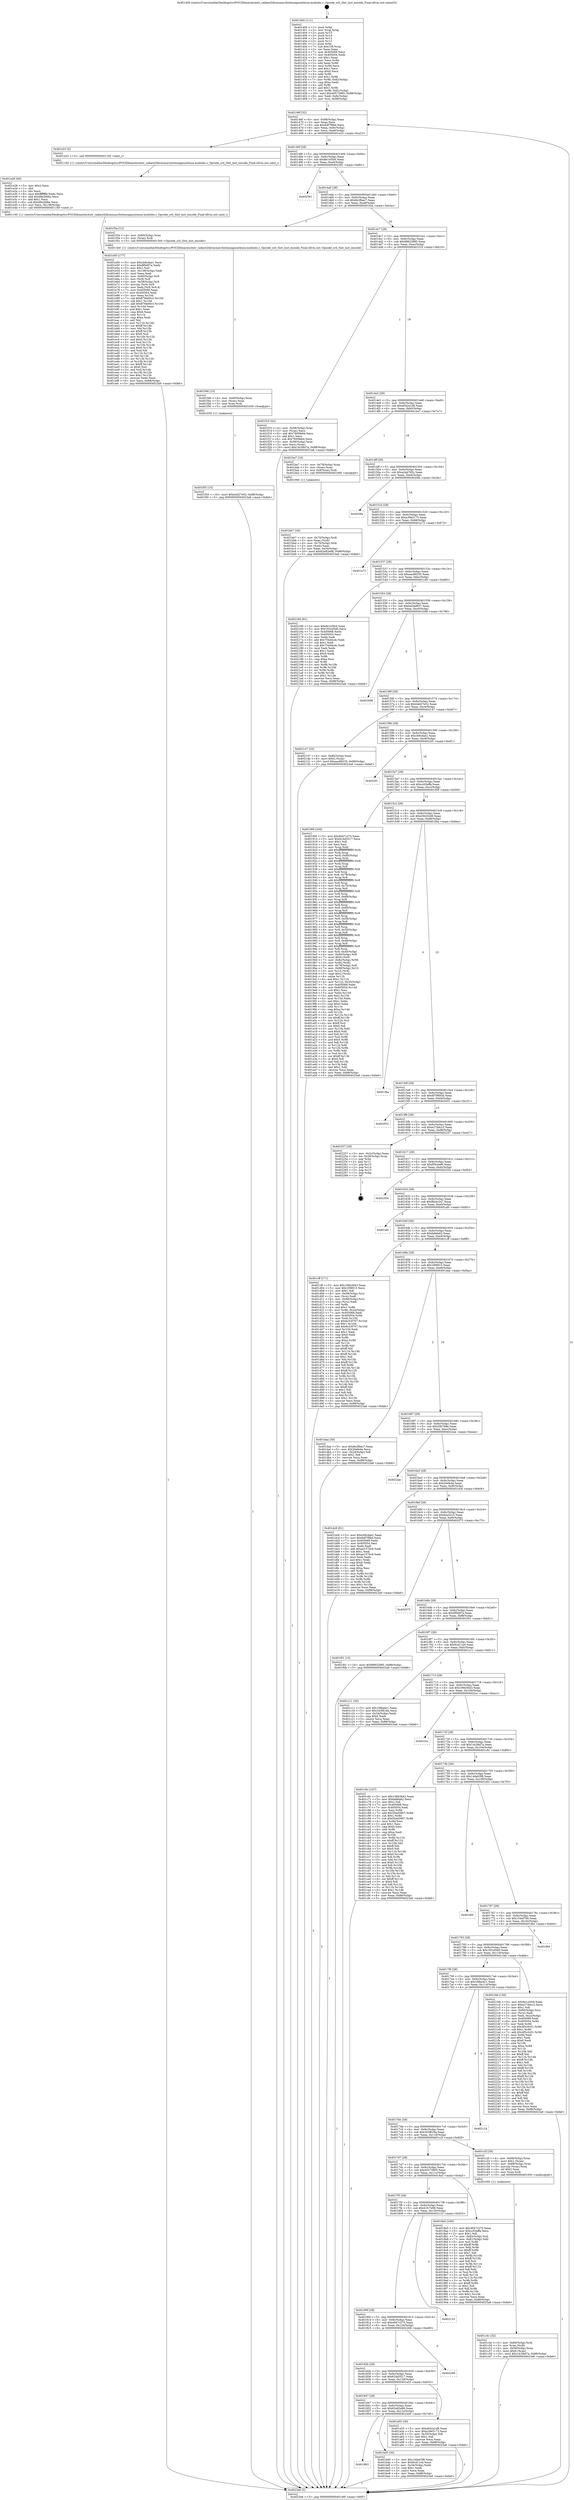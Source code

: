 digraph "0x401400" {
  label = "0x401400 (/mnt/c/Users/mathe/Desktop/tcc/POCII/binaries/extr_radare2librasmarchxtensagnuxtensa-modules.c_Opcode_srli_Slot_inst_encode_Final-ollvm.out::main(0))"
  labelloc = "t"
  node[shape=record]

  Entry [label="",width=0.3,height=0.3,shape=circle,fillcolor=black,style=filled]
  "0x40146f" [label="{
     0x40146f [32]\l
     | [instrs]\l
     &nbsp;&nbsp;0x40146f \<+6\>: mov -0x88(%rbp),%eax\l
     &nbsp;&nbsp;0x401475 \<+2\>: mov %eax,%ecx\l
     &nbsp;&nbsp;0x401477 \<+6\>: sub $0x8df7f8bd,%ecx\l
     &nbsp;&nbsp;0x40147d \<+6\>: mov %eax,-0x9c(%rbp)\l
     &nbsp;&nbsp;0x401483 \<+6\>: mov %ecx,-0xa0(%rbp)\l
     &nbsp;&nbsp;0x401489 \<+6\>: je 0000000000401e23 \<main+0xa23\>\l
  }"]
  "0x401e23" [label="{
     0x401e23 [5]\l
     | [instrs]\l
     &nbsp;&nbsp;0x401e23 \<+5\>: call 0000000000401160 \<next_i\>\l
     | [calls]\l
     &nbsp;&nbsp;0x401160 \{1\} (/mnt/c/Users/mathe/Desktop/tcc/POCII/binaries/extr_radare2librasmarchxtensagnuxtensa-modules.c_Opcode_srli_Slot_inst_encode_Final-ollvm.out::next_i)\l
  }"]
  "0x40148f" [label="{
     0x40148f [28]\l
     | [instrs]\l
     &nbsp;&nbsp;0x40148f \<+5\>: jmp 0000000000401494 \<main+0x94\>\l
     &nbsp;&nbsp;0x401494 \<+6\>: mov -0x9c(%rbp),%eax\l
     &nbsp;&nbsp;0x40149a \<+5\>: sub $0x8e1e5fc6,%eax\l
     &nbsp;&nbsp;0x40149f \<+6\>: mov %eax,-0xa4(%rbp)\l
     &nbsp;&nbsp;0x4014a5 \<+6\>: je 0000000000402391 \<main+0xf91\>\l
  }"]
  Exit [label="",width=0.3,height=0.3,shape=circle,fillcolor=black,style=filled,peripheries=2]
  "0x402391" [label="{
     0x402391\l
  }", style=dashed]
  "0x4014ab" [label="{
     0x4014ab [28]\l
     | [instrs]\l
     &nbsp;&nbsp;0x4014ab \<+5\>: jmp 00000000004014b0 \<main+0xb0\>\l
     &nbsp;&nbsp;0x4014b0 \<+6\>: mov -0x9c(%rbp),%eax\l
     &nbsp;&nbsp;0x4014b6 \<+5\>: sub $0x8e2fbac7,%eax\l
     &nbsp;&nbsp;0x4014bb \<+6\>: mov %eax,-0xa8(%rbp)\l
     &nbsp;&nbsp;0x4014c1 \<+6\>: je 0000000000401f3a \<main+0xb3a\>\l
  }"]
  "0x401f55" [label="{
     0x401f55 [15]\l
     | [instrs]\l
     &nbsp;&nbsp;0x401f55 \<+10\>: movl $0xb4d27e52,-0x88(%rbp)\l
     &nbsp;&nbsp;0x401f5f \<+5\>: jmp 00000000004023a6 \<main+0xfa6\>\l
  }"]
  "0x401f3a" [label="{
     0x401f3a [12]\l
     | [instrs]\l
     &nbsp;&nbsp;0x401f3a \<+4\>: mov -0x60(%rbp),%rax\l
     &nbsp;&nbsp;0x401f3e \<+3\>: mov (%rax),%rdi\l
     &nbsp;&nbsp;0x401f41 \<+5\>: call 00000000004013e0 \<Opcode_srli_Slot_inst_encode\>\l
     | [calls]\l
     &nbsp;&nbsp;0x4013e0 \{1\} (/mnt/c/Users/mathe/Desktop/tcc/POCII/binaries/extr_radare2librasmarchxtensagnuxtensa-modules.c_Opcode_srli_Slot_inst_encode_Final-ollvm.out::Opcode_srli_Slot_inst_encode)\l
  }"]
  "0x4014c7" [label="{
     0x4014c7 [28]\l
     | [instrs]\l
     &nbsp;&nbsp;0x4014c7 \<+5\>: jmp 00000000004014cc \<main+0xcc\>\l
     &nbsp;&nbsp;0x4014cc \<+6\>: mov -0x9c(%rbp),%eax\l
     &nbsp;&nbsp;0x4014d2 \<+5\>: sub $0x98932885,%eax\l
     &nbsp;&nbsp;0x4014d7 \<+6\>: mov %eax,-0xac(%rbp)\l
     &nbsp;&nbsp;0x4014dd \<+6\>: je 0000000000401f10 \<main+0xb10\>\l
  }"]
  "0x401f46" [label="{
     0x401f46 [15]\l
     | [instrs]\l
     &nbsp;&nbsp;0x401f46 \<+4\>: mov -0x60(%rbp),%rax\l
     &nbsp;&nbsp;0x401f4a \<+3\>: mov (%rax),%rax\l
     &nbsp;&nbsp;0x401f4d \<+3\>: mov %rax,%rdi\l
     &nbsp;&nbsp;0x401f50 \<+5\>: call 0000000000401030 \<free@plt\>\l
     | [calls]\l
     &nbsp;&nbsp;0x401030 \{1\} (unknown)\l
  }"]
  "0x401f10" [label="{
     0x401f10 [42]\l
     | [instrs]\l
     &nbsp;&nbsp;0x401f10 \<+4\>: mov -0x58(%rbp),%rax\l
     &nbsp;&nbsp;0x401f14 \<+2\>: mov (%rax),%ecx\l
     &nbsp;&nbsp;0x401f16 \<+6\>: add $0x7600fe64,%ecx\l
     &nbsp;&nbsp;0x401f1c \<+3\>: add $0x1,%ecx\l
     &nbsp;&nbsp;0x401f1f \<+6\>: sub $0x7600fe64,%ecx\l
     &nbsp;&nbsp;0x401f25 \<+4\>: mov -0x58(%rbp),%rax\l
     &nbsp;&nbsp;0x401f29 \<+2\>: mov %ecx,(%rax)\l
     &nbsp;&nbsp;0x401f2b \<+10\>: movl $0x14c58d7a,-0x88(%rbp)\l
     &nbsp;&nbsp;0x401f35 \<+5\>: jmp 00000000004023a6 \<main+0xfa6\>\l
  }"]
  "0x4014e3" [label="{
     0x4014e3 [28]\l
     | [instrs]\l
     &nbsp;&nbsp;0x4014e3 \<+5\>: jmp 00000000004014e8 \<main+0xe8\>\l
     &nbsp;&nbsp;0x4014e8 \<+6\>: mov -0x9c(%rbp),%eax\l
     &nbsp;&nbsp;0x4014ee \<+5\>: sub $0xa042a1d8,%eax\l
     &nbsp;&nbsp;0x4014f3 \<+6\>: mov %eax,-0xb0(%rbp)\l
     &nbsp;&nbsp;0x4014f9 \<+6\>: je 0000000000401ba7 \<main+0x7a7\>\l
  }"]
  "0x401e50" [label="{
     0x401e50 [177]\l
     | [instrs]\l
     &nbsp;&nbsp;0x401e50 \<+5\>: mov $0xcb9cdae1,%ecx\l
     &nbsp;&nbsp;0x401e55 \<+5\>: mov $0x8f0d97a,%edx\l
     &nbsp;&nbsp;0x401e5a \<+3\>: mov $0x1,%sil\l
     &nbsp;&nbsp;0x401e5d \<+6\>: mov -0x138(%rbp),%edi\l
     &nbsp;&nbsp;0x401e63 \<+3\>: imul %eax,%edi\l
     &nbsp;&nbsp;0x401e66 \<+4\>: mov -0x60(%rbp),%r8\l
     &nbsp;&nbsp;0x401e6a \<+3\>: mov (%r8),%r8\l
     &nbsp;&nbsp;0x401e6d \<+4\>: mov -0x58(%rbp),%r9\l
     &nbsp;&nbsp;0x401e71 \<+3\>: movslq (%r9),%r9\l
     &nbsp;&nbsp;0x401e74 \<+4\>: mov %edi,(%r8,%r9,4)\l
     &nbsp;&nbsp;0x401e78 \<+7\>: mov 0x405068,%eax\l
     &nbsp;&nbsp;0x401e7f \<+7\>: mov 0x405054,%edi\l
     &nbsp;&nbsp;0x401e86 \<+3\>: mov %eax,%r10d\l
     &nbsp;&nbsp;0x401e89 \<+7\>: sub $0x876b69c3,%r10d\l
     &nbsp;&nbsp;0x401e90 \<+4\>: sub $0x1,%r10d\l
     &nbsp;&nbsp;0x401e94 \<+7\>: add $0x876b69c3,%r10d\l
     &nbsp;&nbsp;0x401e9b \<+4\>: imul %r10d,%eax\l
     &nbsp;&nbsp;0x401e9f \<+3\>: and $0x1,%eax\l
     &nbsp;&nbsp;0x401ea2 \<+3\>: cmp $0x0,%eax\l
     &nbsp;&nbsp;0x401ea5 \<+4\>: sete %r11b\l
     &nbsp;&nbsp;0x401ea9 \<+3\>: cmp $0xa,%edi\l
     &nbsp;&nbsp;0x401eac \<+3\>: setl %bl\l
     &nbsp;&nbsp;0x401eaf \<+3\>: mov %r11b,%r14b\l
     &nbsp;&nbsp;0x401eb2 \<+4\>: xor $0xff,%r14b\l
     &nbsp;&nbsp;0x401eb6 \<+3\>: mov %bl,%r15b\l
     &nbsp;&nbsp;0x401eb9 \<+4\>: xor $0xff,%r15b\l
     &nbsp;&nbsp;0x401ebd \<+4\>: xor $0x0,%sil\l
     &nbsp;&nbsp;0x401ec1 \<+3\>: mov %r14b,%r12b\l
     &nbsp;&nbsp;0x401ec4 \<+4\>: and $0x0,%r12b\l
     &nbsp;&nbsp;0x401ec8 \<+3\>: and %sil,%r11b\l
     &nbsp;&nbsp;0x401ecb \<+3\>: mov %r15b,%r13b\l
     &nbsp;&nbsp;0x401ece \<+4\>: and $0x0,%r13b\l
     &nbsp;&nbsp;0x401ed2 \<+3\>: and %sil,%bl\l
     &nbsp;&nbsp;0x401ed5 \<+3\>: or %r11b,%r12b\l
     &nbsp;&nbsp;0x401ed8 \<+3\>: or %bl,%r13b\l
     &nbsp;&nbsp;0x401edb \<+3\>: xor %r13b,%r12b\l
     &nbsp;&nbsp;0x401ede \<+3\>: or %r15b,%r14b\l
     &nbsp;&nbsp;0x401ee1 \<+4\>: xor $0xff,%r14b\l
     &nbsp;&nbsp;0x401ee5 \<+4\>: or $0x0,%sil\l
     &nbsp;&nbsp;0x401ee9 \<+3\>: and %sil,%r14b\l
     &nbsp;&nbsp;0x401eec \<+3\>: or %r14b,%r12b\l
     &nbsp;&nbsp;0x401eef \<+4\>: test $0x1,%r12b\l
     &nbsp;&nbsp;0x401ef3 \<+3\>: cmovne %edx,%ecx\l
     &nbsp;&nbsp;0x401ef6 \<+6\>: mov %ecx,-0x88(%rbp)\l
     &nbsp;&nbsp;0x401efc \<+5\>: jmp 00000000004023a6 \<main+0xfa6\>\l
  }"]
  "0x401ba7" [label="{
     0x401ba7 [16]\l
     | [instrs]\l
     &nbsp;&nbsp;0x401ba7 \<+4\>: mov -0x78(%rbp),%rax\l
     &nbsp;&nbsp;0x401bab \<+3\>: mov (%rax),%rax\l
     &nbsp;&nbsp;0x401bae \<+4\>: mov 0x8(%rax),%rdi\l
     &nbsp;&nbsp;0x401bb2 \<+5\>: call 0000000000401060 \<atoi@plt\>\l
     | [calls]\l
     &nbsp;&nbsp;0x401060 \{1\} (unknown)\l
  }"]
  "0x4014ff" [label="{
     0x4014ff [28]\l
     | [instrs]\l
     &nbsp;&nbsp;0x4014ff \<+5\>: jmp 0000000000401504 \<main+0x104\>\l
     &nbsp;&nbsp;0x401504 \<+6\>: mov -0x9c(%rbp),%eax\l
     &nbsp;&nbsp;0x40150a \<+5\>: sub $0xa2ab765c,%eax\l
     &nbsp;&nbsp;0x40150f \<+6\>: mov %eax,-0xb4(%rbp)\l
     &nbsp;&nbsp;0x401515 \<+6\>: je 00000000004020fa \<main+0xcfa\>\l
  }"]
  "0x401e28" [label="{
     0x401e28 [40]\l
     | [instrs]\l
     &nbsp;&nbsp;0x401e28 \<+5\>: mov $0x2,%ecx\l
     &nbsp;&nbsp;0x401e2d \<+1\>: cltd\l
     &nbsp;&nbsp;0x401e2e \<+2\>: idiv %ecx\l
     &nbsp;&nbsp;0x401e30 \<+6\>: imul $0xfffffffe,%edx,%ecx\l
     &nbsp;&nbsp;0x401e36 \<+6\>: add $0xd9e2fd6a,%ecx\l
     &nbsp;&nbsp;0x401e3c \<+3\>: add $0x1,%ecx\l
     &nbsp;&nbsp;0x401e3f \<+6\>: sub $0xd9e2fd6a,%ecx\l
     &nbsp;&nbsp;0x401e45 \<+6\>: mov %ecx,-0x138(%rbp)\l
     &nbsp;&nbsp;0x401e4b \<+5\>: call 0000000000401160 \<next_i\>\l
     | [calls]\l
     &nbsp;&nbsp;0x401160 \{1\} (/mnt/c/Users/mathe/Desktop/tcc/POCII/binaries/extr_radare2librasmarchxtensagnuxtensa-modules.c_Opcode_srli_Slot_inst_encode_Final-ollvm.out::next_i)\l
  }"]
  "0x4020fa" [label="{
     0x4020fa\l
  }", style=dashed]
  "0x40151b" [label="{
     0x40151b [28]\l
     | [instrs]\l
     &nbsp;&nbsp;0x40151b \<+5\>: jmp 0000000000401520 \<main+0x120\>\l
     &nbsp;&nbsp;0x401520 \<+6\>: mov -0x9c(%rbp),%eax\l
     &nbsp;&nbsp;0x401526 \<+5\>: sub $0xa39e5173,%eax\l
     &nbsp;&nbsp;0x40152b \<+6\>: mov %eax,-0xb8(%rbp)\l
     &nbsp;&nbsp;0x401531 \<+6\>: je 0000000000401a73 \<main+0x673\>\l
  }"]
  "0x401c4c" [label="{
     0x401c4c [32]\l
     | [instrs]\l
     &nbsp;&nbsp;0x401c4c \<+4\>: mov -0x60(%rbp),%rdi\l
     &nbsp;&nbsp;0x401c50 \<+3\>: mov %rax,(%rdi)\l
     &nbsp;&nbsp;0x401c53 \<+4\>: mov -0x58(%rbp),%rax\l
     &nbsp;&nbsp;0x401c57 \<+6\>: movl $0x0,(%rax)\l
     &nbsp;&nbsp;0x401c5d \<+10\>: movl $0x14c58d7a,-0x88(%rbp)\l
     &nbsp;&nbsp;0x401c67 \<+5\>: jmp 00000000004023a6 \<main+0xfa6\>\l
  }"]
  "0x401a73" [label="{
     0x401a73\l
  }", style=dashed]
  "0x401537" [label="{
     0x401537 [28]\l
     | [instrs]\l
     &nbsp;&nbsp;0x401537 \<+5\>: jmp 000000000040153c \<main+0x13c\>\l
     &nbsp;&nbsp;0x40153c \<+6\>: mov -0x9c(%rbp),%eax\l
     &nbsp;&nbsp;0x401542 \<+5\>: sub $0xaac89235,%eax\l
     &nbsp;&nbsp;0x401547 \<+6\>: mov %eax,-0xbc(%rbp)\l
     &nbsp;&nbsp;0x40154d \<+6\>: je 0000000000402160 \<main+0xd60\>\l
  }"]
  "0x401863" [label="{
     0x401863\l
  }", style=dashed]
  "0x402160" [label="{
     0x402160 [91]\l
     | [instrs]\l
     &nbsp;&nbsp;0x402160 \<+5\>: mov $0x8e1e5fc6,%eax\l
     &nbsp;&nbsp;0x402165 \<+5\>: mov $0x183cd5d0,%ecx\l
     &nbsp;&nbsp;0x40216a \<+7\>: mov 0x405068,%edx\l
     &nbsp;&nbsp;0x402171 \<+7\>: mov 0x405054,%esi\l
     &nbsp;&nbsp;0x402178 \<+2\>: mov %edx,%edi\l
     &nbsp;&nbsp;0x40217a \<+6\>: add $0x754d4cdc,%edi\l
     &nbsp;&nbsp;0x402180 \<+3\>: sub $0x1,%edi\l
     &nbsp;&nbsp;0x402183 \<+6\>: sub $0x754d4cdc,%edi\l
     &nbsp;&nbsp;0x402189 \<+3\>: imul %edi,%edx\l
     &nbsp;&nbsp;0x40218c \<+3\>: and $0x1,%edx\l
     &nbsp;&nbsp;0x40218f \<+3\>: cmp $0x0,%edx\l
     &nbsp;&nbsp;0x402192 \<+4\>: sete %r8b\l
     &nbsp;&nbsp;0x402196 \<+3\>: cmp $0xa,%esi\l
     &nbsp;&nbsp;0x402199 \<+4\>: setl %r9b\l
     &nbsp;&nbsp;0x40219d \<+3\>: mov %r8b,%r10b\l
     &nbsp;&nbsp;0x4021a0 \<+3\>: and %r9b,%r10b\l
     &nbsp;&nbsp;0x4021a3 \<+3\>: xor %r9b,%r8b\l
     &nbsp;&nbsp;0x4021a6 \<+3\>: or %r8b,%r10b\l
     &nbsp;&nbsp;0x4021a9 \<+4\>: test $0x1,%r10b\l
     &nbsp;&nbsp;0x4021ad \<+3\>: cmovne %ecx,%eax\l
     &nbsp;&nbsp;0x4021b0 \<+6\>: mov %eax,-0x88(%rbp)\l
     &nbsp;&nbsp;0x4021b6 \<+5\>: jmp 00000000004023a6 \<main+0xfa6\>\l
  }"]
  "0x401553" [label="{
     0x401553 [28]\l
     | [instrs]\l
     &nbsp;&nbsp;0x401553 \<+5\>: jmp 0000000000401558 \<main+0x158\>\l
     &nbsp;&nbsp;0x401558 \<+6\>: mov -0x9c(%rbp),%eax\l
     &nbsp;&nbsp;0x40155e \<+5\>: sub $0xb42bd637,%eax\l
     &nbsp;&nbsp;0x401563 \<+6\>: mov %eax,-0xc0(%rbp)\l
     &nbsp;&nbsp;0x401569 \<+6\>: je 0000000000401b98 \<main+0x798\>\l
  }"]
  "0x401bd5" [label="{
     0x401bd5 [30]\l
     | [instrs]\l
     &nbsp;&nbsp;0x401bd5 \<+5\>: mov $0x14de03f8,%eax\l
     &nbsp;&nbsp;0x401bda \<+5\>: mov $0x9cd11e4,%ecx\l
     &nbsp;&nbsp;0x401bdf \<+3\>: mov -0x34(%rbp),%edx\l
     &nbsp;&nbsp;0x401be2 \<+3\>: cmp $0x1,%edx\l
     &nbsp;&nbsp;0x401be5 \<+3\>: cmovl %ecx,%eax\l
     &nbsp;&nbsp;0x401be8 \<+6\>: mov %eax,-0x88(%rbp)\l
     &nbsp;&nbsp;0x401bee \<+5\>: jmp 00000000004023a6 \<main+0xfa6\>\l
  }"]
  "0x401b98" [label="{
     0x401b98\l
  }", style=dashed]
  "0x40156f" [label="{
     0x40156f [28]\l
     | [instrs]\l
     &nbsp;&nbsp;0x40156f \<+5\>: jmp 0000000000401574 \<main+0x174\>\l
     &nbsp;&nbsp;0x401574 \<+6\>: mov -0x9c(%rbp),%eax\l
     &nbsp;&nbsp;0x40157a \<+5\>: sub $0xb4d27e52,%eax\l
     &nbsp;&nbsp;0x40157f \<+6\>: mov %eax,-0xc4(%rbp)\l
     &nbsp;&nbsp;0x401585 \<+6\>: je 0000000000402147 \<main+0xd47\>\l
  }"]
  "0x401bb7" [label="{
     0x401bb7 [30]\l
     | [instrs]\l
     &nbsp;&nbsp;0x401bb7 \<+4\>: mov -0x70(%rbp),%rdi\l
     &nbsp;&nbsp;0x401bbb \<+2\>: mov %eax,(%rdi)\l
     &nbsp;&nbsp;0x401bbd \<+4\>: mov -0x70(%rbp),%rdi\l
     &nbsp;&nbsp;0x401bc1 \<+2\>: mov (%rdi),%eax\l
     &nbsp;&nbsp;0x401bc3 \<+3\>: mov %eax,-0x34(%rbp)\l
     &nbsp;&nbsp;0x401bc6 \<+10\>: movl $0x62e82e68,-0x88(%rbp)\l
     &nbsp;&nbsp;0x401bd0 \<+5\>: jmp 00000000004023a6 \<main+0xfa6\>\l
  }"]
  "0x402147" [label="{
     0x402147 [25]\l
     | [instrs]\l
     &nbsp;&nbsp;0x402147 \<+4\>: mov -0x80(%rbp),%rax\l
     &nbsp;&nbsp;0x40214b \<+6\>: movl $0x0,(%rax)\l
     &nbsp;&nbsp;0x402151 \<+10\>: movl $0xaac89235,-0x88(%rbp)\l
     &nbsp;&nbsp;0x40215b \<+5\>: jmp 00000000004023a6 \<main+0xfa6\>\l
  }"]
  "0x40158b" [label="{
     0x40158b [28]\l
     | [instrs]\l
     &nbsp;&nbsp;0x40158b \<+5\>: jmp 0000000000401590 \<main+0x190\>\l
     &nbsp;&nbsp;0x401590 \<+6\>: mov -0x9c(%rbp),%eax\l
     &nbsp;&nbsp;0x401596 \<+5\>: sub $0xcb9cdae1,%eax\l
     &nbsp;&nbsp;0x40159b \<+6\>: mov %eax,-0xc8(%rbp)\l
     &nbsp;&nbsp;0x4015a1 \<+6\>: je 00000000004022f1 \<main+0xef1\>\l
  }"]
  "0x401847" [label="{
     0x401847 [28]\l
     | [instrs]\l
     &nbsp;&nbsp;0x401847 \<+5\>: jmp 000000000040184c \<main+0x44c\>\l
     &nbsp;&nbsp;0x40184c \<+6\>: mov -0x9c(%rbp),%eax\l
     &nbsp;&nbsp;0x401852 \<+5\>: sub $0x62e82e68,%eax\l
     &nbsp;&nbsp;0x401857 \<+6\>: mov %eax,-0x12c(%rbp)\l
     &nbsp;&nbsp;0x40185d \<+6\>: je 0000000000401bd5 \<main+0x7d5\>\l
  }"]
  "0x4022f1" [label="{
     0x4022f1\l
  }", style=dashed]
  "0x4015a7" [label="{
     0x4015a7 [28]\l
     | [instrs]\l
     &nbsp;&nbsp;0x4015a7 \<+5\>: jmp 00000000004015ac \<main+0x1ac\>\l
     &nbsp;&nbsp;0x4015ac \<+6\>: mov -0x9c(%rbp),%eax\l
     &nbsp;&nbsp;0x4015b2 \<+5\>: sub $0xcc03effa,%eax\l
     &nbsp;&nbsp;0x4015b7 \<+6\>: mov %eax,-0xcc(%rbp)\l
     &nbsp;&nbsp;0x4015bd \<+6\>: je 000000000040190f \<main+0x50f\>\l
  }"]
  "0x401a55" [label="{
     0x401a55 [30]\l
     | [instrs]\l
     &nbsp;&nbsp;0x401a55 \<+5\>: mov $0xa042a1d8,%eax\l
     &nbsp;&nbsp;0x401a5a \<+5\>: mov $0xa39e5173,%ecx\l
     &nbsp;&nbsp;0x401a5f \<+3\>: mov -0x35(%rbp),%dl\l
     &nbsp;&nbsp;0x401a62 \<+3\>: test $0x1,%dl\l
     &nbsp;&nbsp;0x401a65 \<+3\>: cmovne %ecx,%eax\l
     &nbsp;&nbsp;0x401a68 \<+6\>: mov %eax,-0x88(%rbp)\l
     &nbsp;&nbsp;0x401a6e \<+5\>: jmp 00000000004023a6 \<main+0xfa6\>\l
  }"]
  "0x40190f" [label="{
     0x40190f [326]\l
     | [instrs]\l
     &nbsp;&nbsp;0x40190f \<+5\>: mov $0x4947c275,%eax\l
     &nbsp;&nbsp;0x401914 \<+5\>: mov $0x624d3517,%ecx\l
     &nbsp;&nbsp;0x401919 \<+2\>: mov $0x1,%dl\l
     &nbsp;&nbsp;0x40191b \<+2\>: xor %esi,%esi\l
     &nbsp;&nbsp;0x40191d \<+3\>: mov %rsp,%rdi\l
     &nbsp;&nbsp;0x401920 \<+4\>: add $0xfffffffffffffff0,%rdi\l
     &nbsp;&nbsp;0x401924 \<+3\>: mov %rdi,%rsp\l
     &nbsp;&nbsp;0x401927 \<+4\>: mov %rdi,-0x80(%rbp)\l
     &nbsp;&nbsp;0x40192b \<+3\>: mov %rsp,%rdi\l
     &nbsp;&nbsp;0x40192e \<+4\>: add $0xfffffffffffffff0,%rdi\l
     &nbsp;&nbsp;0x401932 \<+3\>: mov %rdi,%rsp\l
     &nbsp;&nbsp;0x401935 \<+3\>: mov %rsp,%r8\l
     &nbsp;&nbsp;0x401938 \<+4\>: add $0xfffffffffffffff0,%r8\l
     &nbsp;&nbsp;0x40193c \<+3\>: mov %r8,%rsp\l
     &nbsp;&nbsp;0x40193f \<+4\>: mov %r8,-0x78(%rbp)\l
     &nbsp;&nbsp;0x401943 \<+3\>: mov %rsp,%r8\l
     &nbsp;&nbsp;0x401946 \<+4\>: add $0xfffffffffffffff0,%r8\l
     &nbsp;&nbsp;0x40194a \<+3\>: mov %r8,%rsp\l
     &nbsp;&nbsp;0x40194d \<+4\>: mov %r8,-0x70(%rbp)\l
     &nbsp;&nbsp;0x401951 \<+3\>: mov %rsp,%r8\l
     &nbsp;&nbsp;0x401954 \<+4\>: add $0xfffffffffffffff0,%r8\l
     &nbsp;&nbsp;0x401958 \<+3\>: mov %r8,%rsp\l
     &nbsp;&nbsp;0x40195b \<+4\>: mov %r8,-0x68(%rbp)\l
     &nbsp;&nbsp;0x40195f \<+3\>: mov %rsp,%r8\l
     &nbsp;&nbsp;0x401962 \<+4\>: add $0xfffffffffffffff0,%r8\l
     &nbsp;&nbsp;0x401966 \<+3\>: mov %r8,%rsp\l
     &nbsp;&nbsp;0x401969 \<+4\>: mov %r8,-0x60(%rbp)\l
     &nbsp;&nbsp;0x40196d \<+3\>: mov %rsp,%r8\l
     &nbsp;&nbsp;0x401970 \<+4\>: add $0xfffffffffffffff0,%r8\l
     &nbsp;&nbsp;0x401974 \<+3\>: mov %r8,%rsp\l
     &nbsp;&nbsp;0x401977 \<+4\>: mov %r8,-0x58(%rbp)\l
     &nbsp;&nbsp;0x40197b \<+3\>: mov %rsp,%r8\l
     &nbsp;&nbsp;0x40197e \<+4\>: add $0xfffffffffffffff0,%r8\l
     &nbsp;&nbsp;0x401982 \<+3\>: mov %r8,%rsp\l
     &nbsp;&nbsp;0x401985 \<+4\>: mov %r8,-0x50(%rbp)\l
     &nbsp;&nbsp;0x401989 \<+3\>: mov %rsp,%r8\l
     &nbsp;&nbsp;0x40198c \<+4\>: add $0xfffffffffffffff0,%r8\l
     &nbsp;&nbsp;0x401990 \<+3\>: mov %r8,%rsp\l
     &nbsp;&nbsp;0x401993 \<+4\>: mov %r8,-0x48(%rbp)\l
     &nbsp;&nbsp;0x401997 \<+3\>: mov %rsp,%r8\l
     &nbsp;&nbsp;0x40199a \<+4\>: add $0xfffffffffffffff0,%r8\l
     &nbsp;&nbsp;0x40199e \<+3\>: mov %r8,%rsp\l
     &nbsp;&nbsp;0x4019a1 \<+4\>: mov %r8,-0x40(%rbp)\l
     &nbsp;&nbsp;0x4019a5 \<+4\>: mov -0x80(%rbp),%r8\l
     &nbsp;&nbsp;0x4019a9 \<+7\>: movl $0x0,(%r8)\l
     &nbsp;&nbsp;0x4019b0 \<+7\>: mov -0x8c(%rbp),%r9d\l
     &nbsp;&nbsp;0x4019b7 \<+3\>: mov %r9d,(%rdi)\l
     &nbsp;&nbsp;0x4019ba \<+4\>: mov -0x78(%rbp),%r8\l
     &nbsp;&nbsp;0x4019be \<+7\>: mov -0x98(%rbp),%r10\l
     &nbsp;&nbsp;0x4019c5 \<+3\>: mov %r10,(%r8)\l
     &nbsp;&nbsp;0x4019c8 \<+3\>: cmpl $0x2,(%rdi)\l
     &nbsp;&nbsp;0x4019cb \<+4\>: setne %r11b\l
     &nbsp;&nbsp;0x4019cf \<+4\>: and $0x1,%r11b\l
     &nbsp;&nbsp;0x4019d3 \<+4\>: mov %r11b,-0x35(%rbp)\l
     &nbsp;&nbsp;0x4019d7 \<+7\>: mov 0x405068,%ebx\l
     &nbsp;&nbsp;0x4019de \<+8\>: mov 0x405054,%r14d\l
     &nbsp;&nbsp;0x4019e6 \<+3\>: sub $0x1,%esi\l
     &nbsp;&nbsp;0x4019e9 \<+3\>: mov %ebx,%r15d\l
     &nbsp;&nbsp;0x4019ec \<+3\>: add %esi,%r15d\l
     &nbsp;&nbsp;0x4019ef \<+4\>: imul %r15d,%ebx\l
     &nbsp;&nbsp;0x4019f3 \<+3\>: and $0x1,%ebx\l
     &nbsp;&nbsp;0x4019f6 \<+3\>: cmp $0x0,%ebx\l
     &nbsp;&nbsp;0x4019f9 \<+4\>: sete %r11b\l
     &nbsp;&nbsp;0x4019fd \<+4\>: cmp $0xa,%r14d\l
     &nbsp;&nbsp;0x401a01 \<+4\>: setl %r12b\l
     &nbsp;&nbsp;0x401a05 \<+3\>: mov %r11b,%r13b\l
     &nbsp;&nbsp;0x401a08 \<+4\>: xor $0xff,%r13b\l
     &nbsp;&nbsp;0x401a0c \<+3\>: mov %r12b,%sil\l
     &nbsp;&nbsp;0x401a0f \<+4\>: xor $0xff,%sil\l
     &nbsp;&nbsp;0x401a13 \<+3\>: xor $0x0,%dl\l
     &nbsp;&nbsp;0x401a16 \<+3\>: mov %r13b,%dil\l
     &nbsp;&nbsp;0x401a19 \<+4\>: and $0x0,%dil\l
     &nbsp;&nbsp;0x401a1d \<+3\>: and %dl,%r11b\l
     &nbsp;&nbsp;0x401a20 \<+3\>: mov %sil,%r8b\l
     &nbsp;&nbsp;0x401a23 \<+4\>: and $0x0,%r8b\l
     &nbsp;&nbsp;0x401a27 \<+3\>: and %dl,%r12b\l
     &nbsp;&nbsp;0x401a2a \<+3\>: or %r11b,%dil\l
     &nbsp;&nbsp;0x401a2d \<+3\>: or %r12b,%r8b\l
     &nbsp;&nbsp;0x401a30 \<+3\>: xor %r8b,%dil\l
     &nbsp;&nbsp;0x401a33 \<+3\>: or %sil,%r13b\l
     &nbsp;&nbsp;0x401a36 \<+4\>: xor $0xff,%r13b\l
     &nbsp;&nbsp;0x401a3a \<+3\>: or $0x0,%dl\l
     &nbsp;&nbsp;0x401a3d \<+3\>: and %dl,%r13b\l
     &nbsp;&nbsp;0x401a40 \<+3\>: or %r13b,%dil\l
     &nbsp;&nbsp;0x401a43 \<+4\>: test $0x1,%dil\l
     &nbsp;&nbsp;0x401a47 \<+3\>: cmovne %ecx,%eax\l
     &nbsp;&nbsp;0x401a4a \<+6\>: mov %eax,-0x88(%rbp)\l
     &nbsp;&nbsp;0x401a50 \<+5\>: jmp 00000000004023a6 \<main+0xfa6\>\l
  }"]
  "0x4015c3" [label="{
     0x4015c3 [28]\l
     | [instrs]\l
     &nbsp;&nbsp;0x4015c3 \<+5\>: jmp 00000000004015c8 \<main+0x1c8\>\l
     &nbsp;&nbsp;0x4015c8 \<+6\>: mov -0x9c(%rbp),%eax\l
     &nbsp;&nbsp;0x4015ce \<+5\>: sub $0xd30c02d8,%eax\l
     &nbsp;&nbsp;0x4015d3 \<+6\>: mov %eax,-0xd0(%rbp)\l
     &nbsp;&nbsp;0x4015d9 \<+6\>: je 0000000000401fba \<main+0xbba\>\l
  }"]
  "0x40182b" [label="{
     0x40182b [28]\l
     | [instrs]\l
     &nbsp;&nbsp;0x40182b \<+5\>: jmp 0000000000401830 \<main+0x430\>\l
     &nbsp;&nbsp;0x401830 \<+6\>: mov -0x9c(%rbp),%eax\l
     &nbsp;&nbsp;0x401836 \<+5\>: sub $0x624d3517,%eax\l
     &nbsp;&nbsp;0x40183b \<+6\>: mov %eax,-0x128(%rbp)\l
     &nbsp;&nbsp;0x401841 \<+6\>: je 0000000000401a55 \<main+0x655\>\l
  }"]
  "0x401fba" [label="{
     0x401fba\l
  }", style=dashed]
  "0x4015df" [label="{
     0x4015df [28]\l
     | [instrs]\l
     &nbsp;&nbsp;0x4015df \<+5\>: jmp 00000000004015e4 \<main+0x1e4\>\l
     &nbsp;&nbsp;0x4015e4 \<+6\>: mov -0x9c(%rbp),%eax\l
     &nbsp;&nbsp;0x4015ea \<+5\>: sub $0xdf79893d,%eax\l
     &nbsp;&nbsp;0x4015ef \<+6\>: mov %eax,-0xd4(%rbp)\l
     &nbsp;&nbsp;0x4015f5 \<+6\>: je 0000000000402051 \<main+0xc51\>\l
  }"]
  "0x402269" [label="{
     0x402269\l
  }", style=dashed]
  "0x402051" [label="{
     0x402051\l
  }", style=dashed]
  "0x4015fb" [label="{
     0x4015fb [28]\l
     | [instrs]\l
     &nbsp;&nbsp;0x4015fb \<+5\>: jmp 0000000000401600 \<main+0x200\>\l
     &nbsp;&nbsp;0x401600 \<+6\>: mov -0x9c(%rbp),%eax\l
     &nbsp;&nbsp;0x401606 \<+5\>: sub $0xe27ddcc3,%eax\l
     &nbsp;&nbsp;0x40160b \<+6\>: mov %eax,-0xd8(%rbp)\l
     &nbsp;&nbsp;0x401611 \<+6\>: je 0000000000402257 \<main+0xe57\>\l
  }"]
  "0x40180f" [label="{
     0x40180f [28]\l
     | [instrs]\l
     &nbsp;&nbsp;0x40180f \<+5\>: jmp 0000000000401814 \<main+0x414\>\l
     &nbsp;&nbsp;0x401814 \<+6\>: mov -0x9c(%rbp),%eax\l
     &nbsp;&nbsp;0x40181a \<+5\>: sub $0x4947c275,%eax\l
     &nbsp;&nbsp;0x40181f \<+6\>: mov %eax,-0x124(%rbp)\l
     &nbsp;&nbsp;0x401825 \<+6\>: je 0000000000402269 \<main+0xe69\>\l
  }"]
  "0x402257" [label="{
     0x402257 [18]\l
     | [instrs]\l
     &nbsp;&nbsp;0x402257 \<+3\>: mov -0x2c(%rbp),%eax\l
     &nbsp;&nbsp;0x40225a \<+4\>: lea -0x28(%rbp),%rsp\l
     &nbsp;&nbsp;0x40225e \<+1\>: pop %rbx\l
     &nbsp;&nbsp;0x40225f \<+2\>: pop %r12\l
     &nbsp;&nbsp;0x402261 \<+2\>: pop %r13\l
     &nbsp;&nbsp;0x402263 \<+2\>: pop %r14\l
     &nbsp;&nbsp;0x402265 \<+2\>: pop %r15\l
     &nbsp;&nbsp;0x402267 \<+1\>: pop %rbp\l
     &nbsp;&nbsp;0x402268 \<+1\>: ret\l
  }"]
  "0x401617" [label="{
     0x401617 [28]\l
     | [instrs]\l
     &nbsp;&nbsp;0x401617 \<+5\>: jmp 000000000040161c \<main+0x21c\>\l
     &nbsp;&nbsp;0x40161c \<+6\>: mov -0x9c(%rbp),%eax\l
     &nbsp;&nbsp;0x401622 \<+5\>: sub $0xf59cdef6,%eax\l
     &nbsp;&nbsp;0x401627 \<+6\>: mov %eax,-0xdc(%rbp)\l
     &nbsp;&nbsp;0x40162d \<+6\>: je 0000000000402354 \<main+0xf54\>\l
  }"]
  "0x402133" [label="{
     0x402133\l
  }", style=dashed]
  "0x402354" [label="{
     0x402354\l
  }", style=dashed]
  "0x401633" [label="{
     0x401633 [28]\l
     | [instrs]\l
     &nbsp;&nbsp;0x401633 \<+5\>: jmp 0000000000401638 \<main+0x238\>\l
     &nbsp;&nbsp;0x401638 \<+6\>: mov -0x9c(%rbp),%eax\l
     &nbsp;&nbsp;0x40163e \<+5\>: sub $0xf9a4c2a7,%eax\l
     &nbsp;&nbsp;0x401643 \<+6\>: mov %eax,-0xe0(%rbp)\l
     &nbsp;&nbsp;0x401649 \<+6\>: je 0000000000401afc \<main+0x6fc\>\l
  }"]
  "0x401400" [label="{
     0x401400 [111]\l
     | [instrs]\l
     &nbsp;&nbsp;0x401400 \<+1\>: push %rbp\l
     &nbsp;&nbsp;0x401401 \<+3\>: mov %rsp,%rbp\l
     &nbsp;&nbsp;0x401404 \<+2\>: push %r15\l
     &nbsp;&nbsp;0x401406 \<+2\>: push %r14\l
     &nbsp;&nbsp;0x401408 \<+2\>: push %r13\l
     &nbsp;&nbsp;0x40140a \<+2\>: push %r12\l
     &nbsp;&nbsp;0x40140c \<+1\>: push %rbx\l
     &nbsp;&nbsp;0x40140d \<+7\>: sub $0x138,%rsp\l
     &nbsp;&nbsp;0x401414 \<+2\>: xor %eax,%eax\l
     &nbsp;&nbsp;0x401416 \<+7\>: mov 0x405068,%ecx\l
     &nbsp;&nbsp;0x40141d \<+7\>: mov 0x405054,%edx\l
     &nbsp;&nbsp;0x401424 \<+3\>: sub $0x1,%eax\l
     &nbsp;&nbsp;0x401427 \<+3\>: mov %ecx,%r8d\l
     &nbsp;&nbsp;0x40142a \<+3\>: add %eax,%r8d\l
     &nbsp;&nbsp;0x40142d \<+4\>: imul %r8d,%ecx\l
     &nbsp;&nbsp;0x401431 \<+3\>: and $0x1,%ecx\l
     &nbsp;&nbsp;0x401434 \<+3\>: cmp $0x0,%ecx\l
     &nbsp;&nbsp;0x401437 \<+4\>: sete %r9b\l
     &nbsp;&nbsp;0x40143b \<+4\>: and $0x1,%r9b\l
     &nbsp;&nbsp;0x40143f \<+7\>: mov %r9b,-0x82(%rbp)\l
     &nbsp;&nbsp;0x401446 \<+3\>: cmp $0xa,%edx\l
     &nbsp;&nbsp;0x401449 \<+4\>: setl %r9b\l
     &nbsp;&nbsp;0x40144d \<+4\>: and $0x1,%r9b\l
     &nbsp;&nbsp;0x401451 \<+7\>: mov %r9b,-0x81(%rbp)\l
     &nbsp;&nbsp;0x401458 \<+10\>: movl $0x40573965,-0x88(%rbp)\l
     &nbsp;&nbsp;0x401462 \<+6\>: mov %edi,-0x8c(%rbp)\l
     &nbsp;&nbsp;0x401468 \<+7\>: mov %rsi,-0x98(%rbp)\l
  }"]
  "0x401afc" [label="{
     0x401afc\l
  }", style=dashed]
  "0x40164f" [label="{
     0x40164f [28]\l
     | [instrs]\l
     &nbsp;&nbsp;0x40164f \<+5\>: jmp 0000000000401654 \<main+0x254\>\l
     &nbsp;&nbsp;0x401654 \<+6\>: mov -0x9c(%rbp),%eax\l
     &nbsp;&nbsp;0x40165a \<+5\>: sub $0xfafefa62,%eax\l
     &nbsp;&nbsp;0x40165f \<+6\>: mov %eax,-0xe4(%rbp)\l
     &nbsp;&nbsp;0x401665 \<+6\>: je 0000000000401cff \<main+0x8ff\>\l
  }"]
  "0x4023a6" [label="{
     0x4023a6 [5]\l
     | [instrs]\l
     &nbsp;&nbsp;0x4023a6 \<+5\>: jmp 000000000040146f \<main+0x6f\>\l
  }"]
  "0x401cff" [label="{
     0x401cff [171]\l
     | [instrs]\l
     &nbsp;&nbsp;0x401cff \<+5\>: mov $0x106b3643,%eax\l
     &nbsp;&nbsp;0x401d04 \<+5\>: mov $0x1f08915,%ecx\l
     &nbsp;&nbsp;0x401d09 \<+2\>: mov $0x1,%dl\l
     &nbsp;&nbsp;0x401d0b \<+4\>: mov -0x58(%rbp),%rsi\l
     &nbsp;&nbsp;0x401d0f \<+2\>: mov (%rsi),%edi\l
     &nbsp;&nbsp;0x401d11 \<+4\>: mov -0x68(%rbp),%rsi\l
     &nbsp;&nbsp;0x401d15 \<+2\>: cmp (%rsi),%edi\l
     &nbsp;&nbsp;0x401d17 \<+4\>: setl %r8b\l
     &nbsp;&nbsp;0x401d1b \<+4\>: and $0x1,%r8b\l
     &nbsp;&nbsp;0x401d1f \<+4\>: mov %r8b,-0x2d(%rbp)\l
     &nbsp;&nbsp;0x401d23 \<+7\>: mov 0x405068,%edi\l
     &nbsp;&nbsp;0x401d2a \<+8\>: mov 0x405054,%r9d\l
     &nbsp;&nbsp;0x401d32 \<+3\>: mov %edi,%r10d\l
     &nbsp;&nbsp;0x401d35 \<+7\>: sub $0x6c53f707,%r10d\l
     &nbsp;&nbsp;0x401d3c \<+4\>: sub $0x1,%r10d\l
     &nbsp;&nbsp;0x401d40 \<+7\>: add $0x6c53f707,%r10d\l
     &nbsp;&nbsp;0x401d47 \<+4\>: imul %r10d,%edi\l
     &nbsp;&nbsp;0x401d4b \<+3\>: and $0x1,%edi\l
     &nbsp;&nbsp;0x401d4e \<+3\>: cmp $0x0,%edi\l
     &nbsp;&nbsp;0x401d51 \<+4\>: sete %r8b\l
     &nbsp;&nbsp;0x401d55 \<+4\>: cmp $0xa,%r9d\l
     &nbsp;&nbsp;0x401d59 \<+4\>: setl %r11b\l
     &nbsp;&nbsp;0x401d5d \<+3\>: mov %r8b,%bl\l
     &nbsp;&nbsp;0x401d60 \<+3\>: xor $0xff,%bl\l
     &nbsp;&nbsp;0x401d63 \<+3\>: mov %r11b,%r14b\l
     &nbsp;&nbsp;0x401d66 \<+4\>: xor $0xff,%r14b\l
     &nbsp;&nbsp;0x401d6a \<+3\>: xor $0x1,%dl\l
     &nbsp;&nbsp;0x401d6d \<+3\>: mov %bl,%r15b\l
     &nbsp;&nbsp;0x401d70 \<+4\>: and $0xff,%r15b\l
     &nbsp;&nbsp;0x401d74 \<+3\>: and %dl,%r8b\l
     &nbsp;&nbsp;0x401d77 \<+3\>: mov %r14b,%r12b\l
     &nbsp;&nbsp;0x401d7a \<+4\>: and $0xff,%r12b\l
     &nbsp;&nbsp;0x401d7e \<+3\>: and %dl,%r11b\l
     &nbsp;&nbsp;0x401d81 \<+3\>: or %r8b,%r15b\l
     &nbsp;&nbsp;0x401d84 \<+3\>: or %r11b,%r12b\l
     &nbsp;&nbsp;0x401d87 \<+3\>: xor %r12b,%r15b\l
     &nbsp;&nbsp;0x401d8a \<+3\>: or %r14b,%bl\l
     &nbsp;&nbsp;0x401d8d \<+3\>: xor $0xff,%bl\l
     &nbsp;&nbsp;0x401d90 \<+3\>: or $0x1,%dl\l
     &nbsp;&nbsp;0x401d93 \<+2\>: and %dl,%bl\l
     &nbsp;&nbsp;0x401d95 \<+3\>: or %bl,%r15b\l
     &nbsp;&nbsp;0x401d98 \<+4\>: test $0x1,%r15b\l
     &nbsp;&nbsp;0x401d9c \<+3\>: cmovne %ecx,%eax\l
     &nbsp;&nbsp;0x401d9f \<+6\>: mov %eax,-0x88(%rbp)\l
     &nbsp;&nbsp;0x401da5 \<+5\>: jmp 00000000004023a6 \<main+0xfa6\>\l
  }"]
  "0x40166b" [label="{
     0x40166b [28]\l
     | [instrs]\l
     &nbsp;&nbsp;0x40166b \<+5\>: jmp 0000000000401670 \<main+0x270\>\l
     &nbsp;&nbsp;0x401670 \<+6\>: mov -0x9c(%rbp),%eax\l
     &nbsp;&nbsp;0x401676 \<+5\>: sub $0x1f08915,%eax\l
     &nbsp;&nbsp;0x40167b \<+6\>: mov %eax,-0xe8(%rbp)\l
     &nbsp;&nbsp;0x401681 \<+6\>: je 0000000000401daa \<main+0x9aa\>\l
  }"]
  "0x4017f3" [label="{
     0x4017f3 [28]\l
     | [instrs]\l
     &nbsp;&nbsp;0x4017f3 \<+5\>: jmp 00000000004017f8 \<main+0x3f8\>\l
     &nbsp;&nbsp;0x4017f8 \<+6\>: mov -0x9c(%rbp),%eax\l
     &nbsp;&nbsp;0x4017fe \<+5\>: sub $0x41fc7e88,%eax\l
     &nbsp;&nbsp;0x401803 \<+6\>: mov %eax,-0x120(%rbp)\l
     &nbsp;&nbsp;0x401809 \<+6\>: je 0000000000402133 \<main+0xd33\>\l
  }"]
  "0x401daa" [label="{
     0x401daa [30]\l
     | [instrs]\l
     &nbsp;&nbsp;0x401daa \<+5\>: mov $0x8e2fbac7,%eax\l
     &nbsp;&nbsp;0x401daf \<+5\>: mov $0x20efe4e,%ecx\l
     &nbsp;&nbsp;0x401db4 \<+3\>: mov -0x2d(%rbp),%dl\l
     &nbsp;&nbsp;0x401db7 \<+3\>: test $0x1,%dl\l
     &nbsp;&nbsp;0x401dba \<+3\>: cmovne %ecx,%eax\l
     &nbsp;&nbsp;0x401dbd \<+6\>: mov %eax,-0x88(%rbp)\l
     &nbsp;&nbsp;0x401dc3 \<+5\>: jmp 00000000004023a6 \<main+0xfa6\>\l
  }"]
  "0x401687" [label="{
     0x401687 [28]\l
     | [instrs]\l
     &nbsp;&nbsp;0x401687 \<+5\>: jmp 000000000040168c \<main+0x28c\>\l
     &nbsp;&nbsp;0x40168c \<+6\>: mov -0x9c(%rbp),%eax\l
     &nbsp;&nbsp;0x401692 \<+5\>: sub $0x20b768e,%eax\l
     &nbsp;&nbsp;0x401697 \<+6\>: mov %eax,-0xec(%rbp)\l
     &nbsp;&nbsp;0x40169d \<+6\>: je 00000000004022ae \<main+0xeae\>\l
  }"]
  "0x4018a5" [label="{
     0x4018a5 [106]\l
     | [instrs]\l
     &nbsp;&nbsp;0x4018a5 \<+5\>: mov $0x4947c275,%eax\l
     &nbsp;&nbsp;0x4018aa \<+5\>: mov $0xcc03effa,%ecx\l
     &nbsp;&nbsp;0x4018af \<+2\>: mov $0x1,%dl\l
     &nbsp;&nbsp;0x4018b1 \<+7\>: mov -0x82(%rbp),%sil\l
     &nbsp;&nbsp;0x4018b8 \<+7\>: mov -0x81(%rbp),%dil\l
     &nbsp;&nbsp;0x4018bf \<+3\>: mov %sil,%r8b\l
     &nbsp;&nbsp;0x4018c2 \<+4\>: xor $0xff,%r8b\l
     &nbsp;&nbsp;0x4018c6 \<+3\>: mov %dil,%r9b\l
     &nbsp;&nbsp;0x4018c9 \<+4\>: xor $0xff,%r9b\l
     &nbsp;&nbsp;0x4018cd \<+3\>: xor $0x1,%dl\l
     &nbsp;&nbsp;0x4018d0 \<+3\>: mov %r8b,%r10b\l
     &nbsp;&nbsp;0x4018d3 \<+4\>: and $0xff,%r10b\l
     &nbsp;&nbsp;0x4018d7 \<+3\>: and %dl,%sil\l
     &nbsp;&nbsp;0x4018da \<+3\>: mov %r9b,%r11b\l
     &nbsp;&nbsp;0x4018dd \<+4\>: and $0xff,%r11b\l
     &nbsp;&nbsp;0x4018e1 \<+3\>: and %dl,%dil\l
     &nbsp;&nbsp;0x4018e4 \<+3\>: or %sil,%r10b\l
     &nbsp;&nbsp;0x4018e7 \<+3\>: or %dil,%r11b\l
     &nbsp;&nbsp;0x4018ea \<+3\>: xor %r11b,%r10b\l
     &nbsp;&nbsp;0x4018ed \<+3\>: or %r9b,%r8b\l
     &nbsp;&nbsp;0x4018f0 \<+4\>: xor $0xff,%r8b\l
     &nbsp;&nbsp;0x4018f4 \<+3\>: or $0x1,%dl\l
     &nbsp;&nbsp;0x4018f7 \<+3\>: and %dl,%r8b\l
     &nbsp;&nbsp;0x4018fa \<+3\>: or %r8b,%r10b\l
     &nbsp;&nbsp;0x4018fd \<+4\>: test $0x1,%r10b\l
     &nbsp;&nbsp;0x401901 \<+3\>: cmovne %ecx,%eax\l
     &nbsp;&nbsp;0x401904 \<+6\>: mov %eax,-0x88(%rbp)\l
     &nbsp;&nbsp;0x40190a \<+5\>: jmp 00000000004023a6 \<main+0xfa6\>\l
  }"]
  "0x4022ae" [label="{
     0x4022ae\l
  }", style=dashed]
  "0x4016a3" [label="{
     0x4016a3 [28]\l
     | [instrs]\l
     &nbsp;&nbsp;0x4016a3 \<+5\>: jmp 00000000004016a8 \<main+0x2a8\>\l
     &nbsp;&nbsp;0x4016a8 \<+6\>: mov -0x9c(%rbp),%eax\l
     &nbsp;&nbsp;0x4016ae \<+5\>: sub $0x20efe4e,%eax\l
     &nbsp;&nbsp;0x4016b3 \<+6\>: mov %eax,-0xf0(%rbp)\l
     &nbsp;&nbsp;0x4016b9 \<+6\>: je 0000000000401dc8 \<main+0x9c8\>\l
  }"]
  "0x4017d7" [label="{
     0x4017d7 [28]\l
     | [instrs]\l
     &nbsp;&nbsp;0x4017d7 \<+5\>: jmp 00000000004017dc \<main+0x3dc\>\l
     &nbsp;&nbsp;0x4017dc \<+6\>: mov -0x9c(%rbp),%eax\l
     &nbsp;&nbsp;0x4017e2 \<+5\>: sub $0x40573965,%eax\l
     &nbsp;&nbsp;0x4017e7 \<+6\>: mov %eax,-0x11c(%rbp)\l
     &nbsp;&nbsp;0x4017ed \<+6\>: je 00000000004018a5 \<main+0x4a5\>\l
  }"]
  "0x401dc8" [label="{
     0x401dc8 [91]\l
     | [instrs]\l
     &nbsp;&nbsp;0x401dc8 \<+5\>: mov $0xcb9cdae1,%eax\l
     &nbsp;&nbsp;0x401dcd \<+5\>: mov $0x8df7f8bd,%ecx\l
     &nbsp;&nbsp;0x401dd2 \<+7\>: mov 0x405068,%edx\l
     &nbsp;&nbsp;0x401dd9 \<+7\>: mov 0x405054,%esi\l
     &nbsp;&nbsp;0x401de0 \<+2\>: mov %edx,%edi\l
     &nbsp;&nbsp;0x401de2 \<+6\>: add $0xae157bc6,%edi\l
     &nbsp;&nbsp;0x401de8 \<+3\>: sub $0x1,%edi\l
     &nbsp;&nbsp;0x401deb \<+6\>: sub $0xae157bc6,%edi\l
     &nbsp;&nbsp;0x401df1 \<+3\>: imul %edi,%edx\l
     &nbsp;&nbsp;0x401df4 \<+3\>: and $0x1,%edx\l
     &nbsp;&nbsp;0x401df7 \<+3\>: cmp $0x0,%edx\l
     &nbsp;&nbsp;0x401dfa \<+4\>: sete %r8b\l
     &nbsp;&nbsp;0x401dfe \<+3\>: cmp $0xa,%esi\l
     &nbsp;&nbsp;0x401e01 \<+4\>: setl %r9b\l
     &nbsp;&nbsp;0x401e05 \<+3\>: mov %r8b,%r10b\l
     &nbsp;&nbsp;0x401e08 \<+3\>: and %r9b,%r10b\l
     &nbsp;&nbsp;0x401e0b \<+3\>: xor %r9b,%r8b\l
     &nbsp;&nbsp;0x401e0e \<+3\>: or %r8b,%r10b\l
     &nbsp;&nbsp;0x401e11 \<+4\>: test $0x1,%r10b\l
     &nbsp;&nbsp;0x401e15 \<+3\>: cmovne %ecx,%eax\l
     &nbsp;&nbsp;0x401e18 \<+6\>: mov %eax,-0x88(%rbp)\l
     &nbsp;&nbsp;0x401e1e \<+5\>: jmp 00000000004023a6 \<main+0xfa6\>\l
  }"]
  "0x4016bf" [label="{
     0x4016bf [28]\l
     | [instrs]\l
     &nbsp;&nbsp;0x4016bf \<+5\>: jmp 00000000004016c4 \<main+0x2c4\>\l
     &nbsp;&nbsp;0x4016c4 \<+6\>: mov -0x9c(%rbp),%eax\l
     &nbsp;&nbsp;0x4016ca \<+5\>: sub $0x6ce52c3,%eax\l
     &nbsp;&nbsp;0x4016cf \<+6\>: mov %eax,-0xf4(%rbp)\l
     &nbsp;&nbsp;0x4016d5 \<+6\>: je 0000000000402075 \<main+0xc75\>\l
  }"]
  "0x401c2f" [label="{
     0x401c2f [29]\l
     | [instrs]\l
     &nbsp;&nbsp;0x401c2f \<+4\>: mov -0x68(%rbp),%rax\l
     &nbsp;&nbsp;0x401c33 \<+6\>: movl $0x1,(%rax)\l
     &nbsp;&nbsp;0x401c39 \<+4\>: mov -0x68(%rbp),%rax\l
     &nbsp;&nbsp;0x401c3d \<+3\>: movslq (%rax),%rax\l
     &nbsp;&nbsp;0x401c40 \<+4\>: shl $0x2,%rax\l
     &nbsp;&nbsp;0x401c44 \<+3\>: mov %rax,%rdi\l
     &nbsp;&nbsp;0x401c47 \<+5\>: call 0000000000401050 \<malloc@plt\>\l
     | [calls]\l
     &nbsp;&nbsp;0x401050 \{1\} (unknown)\l
  }"]
  "0x402075" [label="{
     0x402075\l
  }", style=dashed]
  "0x4016db" [label="{
     0x4016db [28]\l
     | [instrs]\l
     &nbsp;&nbsp;0x4016db \<+5\>: jmp 00000000004016e0 \<main+0x2e0\>\l
     &nbsp;&nbsp;0x4016e0 \<+6\>: mov -0x9c(%rbp),%eax\l
     &nbsp;&nbsp;0x4016e6 \<+5\>: sub $0x8f0d97a,%eax\l
     &nbsp;&nbsp;0x4016eb \<+6\>: mov %eax,-0xf8(%rbp)\l
     &nbsp;&nbsp;0x4016f1 \<+6\>: je 0000000000401f01 \<main+0xb01\>\l
  }"]
  "0x4017bb" [label="{
     0x4017bb [28]\l
     | [instrs]\l
     &nbsp;&nbsp;0x4017bb \<+5\>: jmp 00000000004017c0 \<main+0x3c0\>\l
     &nbsp;&nbsp;0x4017c0 \<+6\>: mov -0x9c(%rbp),%eax\l
     &nbsp;&nbsp;0x4017c6 \<+5\>: sub $0x343f818a,%eax\l
     &nbsp;&nbsp;0x4017cb \<+6\>: mov %eax,-0x118(%rbp)\l
     &nbsp;&nbsp;0x4017d1 \<+6\>: je 0000000000401c2f \<main+0x82f\>\l
  }"]
  "0x401f01" [label="{
     0x401f01 [15]\l
     | [instrs]\l
     &nbsp;&nbsp;0x401f01 \<+10\>: movl $0x98932885,-0x88(%rbp)\l
     &nbsp;&nbsp;0x401f0b \<+5\>: jmp 00000000004023a6 \<main+0xfa6\>\l
  }"]
  "0x4016f7" [label="{
     0x4016f7 [28]\l
     | [instrs]\l
     &nbsp;&nbsp;0x4016f7 \<+5\>: jmp 00000000004016fc \<main+0x2fc\>\l
     &nbsp;&nbsp;0x4016fc \<+6\>: mov -0x9c(%rbp),%eax\l
     &nbsp;&nbsp;0x401702 \<+5\>: sub $0x9cd11e4,%eax\l
     &nbsp;&nbsp;0x401707 \<+6\>: mov %eax,-0xfc(%rbp)\l
     &nbsp;&nbsp;0x40170d \<+6\>: je 0000000000401c11 \<main+0x811\>\l
  }"]
  "0x402124" [label="{
     0x402124\l
  }", style=dashed]
  "0x401c11" [label="{
     0x401c11 [30]\l
     | [instrs]\l
     &nbsp;&nbsp;0x401c11 \<+5\>: mov $0x1fdba4c1,%eax\l
     &nbsp;&nbsp;0x401c16 \<+5\>: mov $0x343f818a,%ecx\l
     &nbsp;&nbsp;0x401c1b \<+3\>: mov -0x34(%rbp),%edx\l
     &nbsp;&nbsp;0x401c1e \<+3\>: cmp $0x0,%edx\l
     &nbsp;&nbsp;0x401c21 \<+3\>: cmove %ecx,%eax\l
     &nbsp;&nbsp;0x401c24 \<+6\>: mov %eax,-0x88(%rbp)\l
     &nbsp;&nbsp;0x401c2a \<+5\>: jmp 00000000004023a6 \<main+0xfa6\>\l
  }"]
  "0x401713" [label="{
     0x401713 [28]\l
     | [instrs]\l
     &nbsp;&nbsp;0x401713 \<+5\>: jmp 0000000000401718 \<main+0x318\>\l
     &nbsp;&nbsp;0x401718 \<+6\>: mov -0x9c(%rbp),%eax\l
     &nbsp;&nbsp;0x40171e \<+5\>: sub $0x106b3643,%eax\l
     &nbsp;&nbsp;0x401723 \<+6\>: mov %eax,-0x100(%rbp)\l
     &nbsp;&nbsp;0x401729 \<+6\>: je 00000000004022cc \<main+0xecc\>\l
  }"]
  "0x40179f" [label="{
     0x40179f [28]\l
     | [instrs]\l
     &nbsp;&nbsp;0x40179f \<+5\>: jmp 00000000004017a4 \<main+0x3a4\>\l
     &nbsp;&nbsp;0x4017a4 \<+6\>: mov -0x9c(%rbp),%eax\l
     &nbsp;&nbsp;0x4017aa \<+5\>: sub $0x1fdba4c1,%eax\l
     &nbsp;&nbsp;0x4017af \<+6\>: mov %eax,-0x114(%rbp)\l
     &nbsp;&nbsp;0x4017b5 \<+6\>: je 0000000000402124 \<main+0xd24\>\l
  }"]
  "0x4022cc" [label="{
     0x4022cc\l
  }", style=dashed]
  "0x40172f" [label="{
     0x40172f [28]\l
     | [instrs]\l
     &nbsp;&nbsp;0x40172f \<+5\>: jmp 0000000000401734 \<main+0x334\>\l
     &nbsp;&nbsp;0x401734 \<+6\>: mov -0x9c(%rbp),%eax\l
     &nbsp;&nbsp;0x40173a \<+5\>: sub $0x14c58d7a,%eax\l
     &nbsp;&nbsp;0x40173f \<+6\>: mov %eax,-0x104(%rbp)\l
     &nbsp;&nbsp;0x401745 \<+6\>: je 0000000000401c6c \<main+0x86c\>\l
  }"]
  "0x4021bb" [label="{
     0x4021bb [156]\l
     | [instrs]\l
     &nbsp;&nbsp;0x4021bb \<+5\>: mov $0x8e1e5fc6,%eax\l
     &nbsp;&nbsp;0x4021c0 \<+5\>: mov $0xe27ddcc3,%ecx\l
     &nbsp;&nbsp;0x4021c5 \<+2\>: mov $0x1,%dl\l
     &nbsp;&nbsp;0x4021c7 \<+4\>: mov -0x80(%rbp),%rsi\l
     &nbsp;&nbsp;0x4021cb \<+2\>: mov (%rsi),%edi\l
     &nbsp;&nbsp;0x4021cd \<+3\>: mov %edi,-0x2c(%rbp)\l
     &nbsp;&nbsp;0x4021d0 \<+7\>: mov 0x405068,%edi\l
     &nbsp;&nbsp;0x4021d7 \<+8\>: mov 0x405054,%r8d\l
     &nbsp;&nbsp;0x4021df \<+3\>: mov %edi,%r9d\l
     &nbsp;&nbsp;0x4021e2 \<+7\>: sub $0x4f3c0c01,%r9d\l
     &nbsp;&nbsp;0x4021e9 \<+4\>: sub $0x1,%r9d\l
     &nbsp;&nbsp;0x4021ed \<+7\>: add $0x4f3c0c01,%r9d\l
     &nbsp;&nbsp;0x4021f4 \<+4\>: imul %r9d,%edi\l
     &nbsp;&nbsp;0x4021f8 \<+3\>: and $0x1,%edi\l
     &nbsp;&nbsp;0x4021fb \<+3\>: cmp $0x0,%edi\l
     &nbsp;&nbsp;0x4021fe \<+4\>: sete %r10b\l
     &nbsp;&nbsp;0x402202 \<+4\>: cmp $0xa,%r8d\l
     &nbsp;&nbsp;0x402206 \<+4\>: setl %r11b\l
     &nbsp;&nbsp;0x40220a \<+3\>: mov %r10b,%bl\l
     &nbsp;&nbsp;0x40220d \<+3\>: xor $0xff,%bl\l
     &nbsp;&nbsp;0x402210 \<+3\>: mov %r11b,%r14b\l
     &nbsp;&nbsp;0x402213 \<+4\>: xor $0xff,%r14b\l
     &nbsp;&nbsp;0x402217 \<+3\>: xor $0x1,%dl\l
     &nbsp;&nbsp;0x40221a \<+3\>: mov %bl,%r15b\l
     &nbsp;&nbsp;0x40221d \<+4\>: and $0xff,%r15b\l
     &nbsp;&nbsp;0x402221 \<+3\>: and %dl,%r10b\l
     &nbsp;&nbsp;0x402224 \<+3\>: mov %r14b,%r12b\l
     &nbsp;&nbsp;0x402227 \<+4\>: and $0xff,%r12b\l
     &nbsp;&nbsp;0x40222b \<+3\>: and %dl,%r11b\l
     &nbsp;&nbsp;0x40222e \<+3\>: or %r10b,%r15b\l
     &nbsp;&nbsp;0x402231 \<+3\>: or %r11b,%r12b\l
     &nbsp;&nbsp;0x402234 \<+3\>: xor %r12b,%r15b\l
     &nbsp;&nbsp;0x402237 \<+3\>: or %r14b,%bl\l
     &nbsp;&nbsp;0x40223a \<+3\>: xor $0xff,%bl\l
     &nbsp;&nbsp;0x40223d \<+3\>: or $0x1,%dl\l
     &nbsp;&nbsp;0x402240 \<+2\>: and %dl,%bl\l
     &nbsp;&nbsp;0x402242 \<+3\>: or %bl,%r15b\l
     &nbsp;&nbsp;0x402245 \<+4\>: test $0x1,%r15b\l
     &nbsp;&nbsp;0x402249 \<+3\>: cmovne %ecx,%eax\l
     &nbsp;&nbsp;0x40224c \<+6\>: mov %eax,-0x88(%rbp)\l
     &nbsp;&nbsp;0x402252 \<+5\>: jmp 00000000004023a6 \<main+0xfa6\>\l
  }"]
  "0x401c6c" [label="{
     0x401c6c [147]\l
     | [instrs]\l
     &nbsp;&nbsp;0x401c6c \<+5\>: mov $0x106b3643,%eax\l
     &nbsp;&nbsp;0x401c71 \<+5\>: mov $0xfafefa62,%ecx\l
     &nbsp;&nbsp;0x401c76 \<+2\>: mov $0x1,%dl\l
     &nbsp;&nbsp;0x401c78 \<+7\>: mov 0x405068,%esi\l
     &nbsp;&nbsp;0x401c7f \<+7\>: mov 0x405054,%edi\l
     &nbsp;&nbsp;0x401c86 \<+3\>: mov %esi,%r8d\l
     &nbsp;&nbsp;0x401c89 \<+7\>: add $0x50ad3907,%r8d\l
     &nbsp;&nbsp;0x401c90 \<+4\>: sub $0x1,%r8d\l
     &nbsp;&nbsp;0x401c94 \<+7\>: sub $0x50ad3907,%r8d\l
     &nbsp;&nbsp;0x401c9b \<+4\>: imul %r8d,%esi\l
     &nbsp;&nbsp;0x401c9f \<+3\>: and $0x1,%esi\l
     &nbsp;&nbsp;0x401ca2 \<+3\>: cmp $0x0,%esi\l
     &nbsp;&nbsp;0x401ca5 \<+4\>: sete %r9b\l
     &nbsp;&nbsp;0x401ca9 \<+3\>: cmp $0xa,%edi\l
     &nbsp;&nbsp;0x401cac \<+4\>: setl %r10b\l
     &nbsp;&nbsp;0x401cb0 \<+3\>: mov %r9b,%r11b\l
     &nbsp;&nbsp;0x401cb3 \<+4\>: xor $0xff,%r11b\l
     &nbsp;&nbsp;0x401cb7 \<+3\>: mov %r10b,%bl\l
     &nbsp;&nbsp;0x401cba \<+3\>: xor $0xff,%bl\l
     &nbsp;&nbsp;0x401cbd \<+3\>: xor $0x0,%dl\l
     &nbsp;&nbsp;0x401cc0 \<+3\>: mov %r11b,%r14b\l
     &nbsp;&nbsp;0x401cc3 \<+4\>: and $0x0,%r14b\l
     &nbsp;&nbsp;0x401cc7 \<+3\>: and %dl,%r9b\l
     &nbsp;&nbsp;0x401cca \<+3\>: mov %bl,%r15b\l
     &nbsp;&nbsp;0x401ccd \<+4\>: and $0x0,%r15b\l
     &nbsp;&nbsp;0x401cd1 \<+3\>: and %dl,%r10b\l
     &nbsp;&nbsp;0x401cd4 \<+3\>: or %r9b,%r14b\l
     &nbsp;&nbsp;0x401cd7 \<+3\>: or %r10b,%r15b\l
     &nbsp;&nbsp;0x401cda \<+3\>: xor %r15b,%r14b\l
     &nbsp;&nbsp;0x401cdd \<+3\>: or %bl,%r11b\l
     &nbsp;&nbsp;0x401ce0 \<+4\>: xor $0xff,%r11b\l
     &nbsp;&nbsp;0x401ce4 \<+3\>: or $0x0,%dl\l
     &nbsp;&nbsp;0x401ce7 \<+3\>: and %dl,%r11b\l
     &nbsp;&nbsp;0x401cea \<+3\>: or %r11b,%r14b\l
     &nbsp;&nbsp;0x401ced \<+4\>: test $0x1,%r14b\l
     &nbsp;&nbsp;0x401cf1 \<+3\>: cmovne %ecx,%eax\l
     &nbsp;&nbsp;0x401cf4 \<+6\>: mov %eax,-0x88(%rbp)\l
     &nbsp;&nbsp;0x401cfa \<+5\>: jmp 00000000004023a6 \<main+0xfa6\>\l
  }"]
  "0x40174b" [label="{
     0x40174b [28]\l
     | [instrs]\l
     &nbsp;&nbsp;0x40174b \<+5\>: jmp 0000000000401750 \<main+0x350\>\l
     &nbsp;&nbsp;0x401750 \<+6\>: mov -0x9c(%rbp),%eax\l
     &nbsp;&nbsp;0x401756 \<+5\>: sub $0x14de03f8,%eax\l
     &nbsp;&nbsp;0x40175b \<+6\>: mov %eax,-0x108(%rbp)\l
     &nbsp;&nbsp;0x401761 \<+6\>: je 0000000000401bf3 \<main+0x7f3\>\l
  }"]
  "0x401783" [label="{
     0x401783 [28]\l
     | [instrs]\l
     &nbsp;&nbsp;0x401783 \<+5\>: jmp 0000000000401788 \<main+0x388\>\l
     &nbsp;&nbsp;0x401788 \<+6\>: mov -0x9c(%rbp),%eax\l
     &nbsp;&nbsp;0x40178e \<+5\>: sub $0x183cd5d0,%eax\l
     &nbsp;&nbsp;0x401793 \<+6\>: mov %eax,-0x110(%rbp)\l
     &nbsp;&nbsp;0x401799 \<+6\>: je 00000000004021bb \<main+0xdbb\>\l
  }"]
  "0x401bf3" [label="{
     0x401bf3\l
  }", style=dashed]
  "0x401767" [label="{
     0x401767 [28]\l
     | [instrs]\l
     &nbsp;&nbsp;0x401767 \<+5\>: jmp 000000000040176c \<main+0x36c\>\l
     &nbsp;&nbsp;0x40176c \<+6\>: mov -0x9c(%rbp),%eax\l
     &nbsp;&nbsp;0x401772 \<+5\>: sub $0x154ef796,%eax\l
     &nbsp;&nbsp;0x401777 \<+6\>: mov %eax,-0x10c(%rbp)\l
     &nbsp;&nbsp;0x40177d \<+6\>: je 0000000000401f64 \<main+0xb64\>\l
  }"]
  "0x401f64" [label="{
     0x401f64\l
  }", style=dashed]
  Entry -> "0x401400" [label=" 1"]
  "0x40146f" -> "0x401e23" [label=" 1"]
  "0x40146f" -> "0x40148f" [label=" 21"]
  "0x402257" -> Exit [label=" 1"]
  "0x40148f" -> "0x402391" [label=" 0"]
  "0x40148f" -> "0x4014ab" [label=" 21"]
  "0x4021bb" -> "0x4023a6" [label=" 1"]
  "0x4014ab" -> "0x401f3a" [label=" 1"]
  "0x4014ab" -> "0x4014c7" [label=" 20"]
  "0x402160" -> "0x4023a6" [label=" 1"]
  "0x4014c7" -> "0x401f10" [label=" 1"]
  "0x4014c7" -> "0x4014e3" [label=" 19"]
  "0x402147" -> "0x4023a6" [label=" 1"]
  "0x4014e3" -> "0x401ba7" [label=" 1"]
  "0x4014e3" -> "0x4014ff" [label=" 18"]
  "0x401f55" -> "0x4023a6" [label=" 1"]
  "0x4014ff" -> "0x4020fa" [label=" 0"]
  "0x4014ff" -> "0x40151b" [label=" 18"]
  "0x401f46" -> "0x401f55" [label=" 1"]
  "0x40151b" -> "0x401a73" [label=" 0"]
  "0x40151b" -> "0x401537" [label=" 18"]
  "0x401f3a" -> "0x401f46" [label=" 1"]
  "0x401537" -> "0x402160" [label=" 1"]
  "0x401537" -> "0x401553" [label=" 17"]
  "0x401f10" -> "0x4023a6" [label=" 1"]
  "0x401553" -> "0x401b98" [label=" 0"]
  "0x401553" -> "0x40156f" [label=" 17"]
  "0x401f01" -> "0x4023a6" [label=" 1"]
  "0x40156f" -> "0x402147" [label=" 1"]
  "0x40156f" -> "0x40158b" [label=" 16"]
  "0x401e28" -> "0x401e50" [label=" 1"]
  "0x40158b" -> "0x4022f1" [label=" 0"]
  "0x40158b" -> "0x4015a7" [label=" 16"]
  "0x401e23" -> "0x401e28" [label=" 1"]
  "0x4015a7" -> "0x40190f" [label=" 1"]
  "0x4015a7" -> "0x4015c3" [label=" 15"]
  "0x401dc8" -> "0x4023a6" [label=" 1"]
  "0x4015c3" -> "0x401fba" [label=" 0"]
  "0x4015c3" -> "0x4015df" [label=" 15"]
  "0x401cff" -> "0x4023a6" [label=" 2"]
  "0x4015df" -> "0x402051" [label=" 0"]
  "0x4015df" -> "0x4015fb" [label=" 15"]
  "0x401c6c" -> "0x4023a6" [label=" 2"]
  "0x4015fb" -> "0x402257" [label=" 1"]
  "0x4015fb" -> "0x401617" [label=" 14"]
  "0x401c2f" -> "0x401c4c" [label=" 1"]
  "0x401617" -> "0x402354" [label=" 0"]
  "0x401617" -> "0x401633" [label=" 14"]
  "0x401c11" -> "0x4023a6" [label=" 1"]
  "0x401633" -> "0x401afc" [label=" 0"]
  "0x401633" -> "0x40164f" [label=" 14"]
  "0x401847" -> "0x401bd5" [label=" 1"]
  "0x40164f" -> "0x401cff" [label=" 2"]
  "0x40164f" -> "0x40166b" [label=" 12"]
  "0x401e50" -> "0x4023a6" [label=" 1"]
  "0x40166b" -> "0x401daa" [label=" 2"]
  "0x40166b" -> "0x401687" [label=" 10"]
  "0x401bb7" -> "0x4023a6" [label=" 1"]
  "0x401687" -> "0x4022ae" [label=" 0"]
  "0x401687" -> "0x4016a3" [label=" 10"]
  "0x401ba7" -> "0x401bb7" [label=" 1"]
  "0x4016a3" -> "0x401dc8" [label=" 1"]
  "0x4016a3" -> "0x4016bf" [label=" 9"]
  "0x40182b" -> "0x401847" [label=" 1"]
  "0x4016bf" -> "0x402075" [label=" 0"]
  "0x4016bf" -> "0x4016db" [label=" 9"]
  "0x40182b" -> "0x401a55" [label=" 1"]
  "0x4016db" -> "0x401f01" [label=" 1"]
  "0x4016db" -> "0x4016f7" [label=" 8"]
  "0x40180f" -> "0x40182b" [label=" 2"]
  "0x4016f7" -> "0x401c11" [label=" 1"]
  "0x4016f7" -> "0x401713" [label=" 7"]
  "0x40180f" -> "0x402269" [label=" 0"]
  "0x401713" -> "0x4022cc" [label=" 0"]
  "0x401713" -> "0x40172f" [label=" 7"]
  "0x4017f3" -> "0x40180f" [label=" 2"]
  "0x40172f" -> "0x401c6c" [label=" 2"]
  "0x40172f" -> "0x40174b" [label=" 5"]
  "0x4017f3" -> "0x402133" [label=" 0"]
  "0x40174b" -> "0x401bf3" [label=" 0"]
  "0x40174b" -> "0x401767" [label=" 5"]
  "0x40190f" -> "0x4023a6" [label=" 1"]
  "0x401767" -> "0x401f64" [label=" 0"]
  "0x401767" -> "0x401783" [label=" 5"]
  "0x401bd5" -> "0x4023a6" [label=" 1"]
  "0x401783" -> "0x4021bb" [label=" 1"]
  "0x401783" -> "0x40179f" [label=" 4"]
  "0x401c4c" -> "0x4023a6" [label=" 1"]
  "0x40179f" -> "0x402124" [label=" 0"]
  "0x40179f" -> "0x4017bb" [label=" 4"]
  "0x401daa" -> "0x4023a6" [label=" 2"]
  "0x4017bb" -> "0x401c2f" [label=" 1"]
  "0x4017bb" -> "0x4017d7" [label=" 3"]
  "0x401a55" -> "0x4023a6" [label=" 1"]
  "0x4017d7" -> "0x4018a5" [label=" 1"]
  "0x4017d7" -> "0x4017f3" [label=" 2"]
  "0x4018a5" -> "0x4023a6" [label=" 1"]
  "0x401400" -> "0x40146f" [label=" 1"]
  "0x4023a6" -> "0x40146f" [label=" 21"]
  "0x401847" -> "0x401863" [label=" 0"]
}
